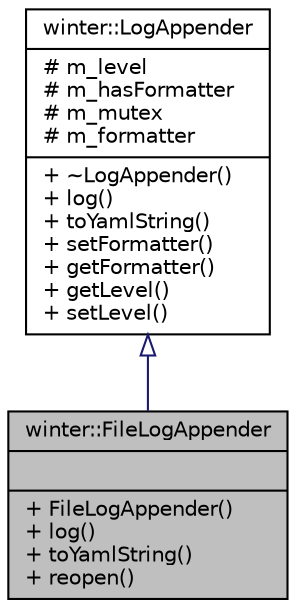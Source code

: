 digraph "winter::FileLogAppender"
{
 // LATEX_PDF_SIZE
  edge [fontname="Helvetica",fontsize="10",labelfontname="Helvetica",labelfontsize="10"];
  node [fontname="Helvetica",fontsize="10",shape=record];
  Node1 [label="{winter::FileLogAppender\n||+ FileLogAppender()\l+ log()\l+ toYamlString()\l+ reopen()\l}",height=0.2,width=0.4,color="black", fillcolor="grey75", style="filled", fontcolor="black",tooltip="输出到文件的Appender"];
  Node2 -> Node1 [dir="back",color="midnightblue",fontsize="10",style="solid",arrowtail="onormal",fontname="Helvetica"];
  Node2 [label="{winter::LogAppender\n|# m_level\l# m_hasFormatter\l# m_mutex\l# m_formatter\l|+ ~LogAppender()\l+ log()\l+ toYamlString()\l+ setFormatter()\l+ getFormatter()\l+ getLevel()\l+ setLevel()\l}",height=0.2,width=0.4,color="black", fillcolor="white", style="filled",URL="$classwinter_1_1LogAppender.html",tooltip="日志输出目标"];
}
